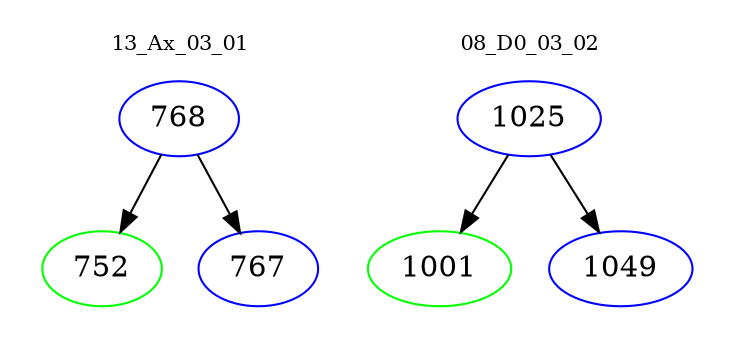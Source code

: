 digraph{
subgraph cluster_0 {
color = white
label = "13_Ax_03_01";
fontsize=10;
T0_768 [label="768", color="blue"]
T0_768 -> T0_752 [color="black"]
T0_752 [label="752", color="green"]
T0_768 -> T0_767 [color="black"]
T0_767 [label="767", color="blue"]
}
subgraph cluster_1 {
color = white
label = "08_D0_03_02";
fontsize=10;
T1_1025 [label="1025", color="blue"]
T1_1025 -> T1_1001 [color="black"]
T1_1001 [label="1001", color="green"]
T1_1025 -> T1_1049 [color="black"]
T1_1049 [label="1049", color="blue"]
}
}
